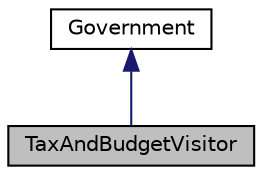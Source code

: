 digraph "TaxAndBudgetVisitor"
{
 // LATEX_PDF_SIZE
  edge [fontname="Helvetica",fontsize="10",labelfontname="Helvetica",labelfontsize="10"];
  node [fontname="Helvetica",fontsize="10",shape=record];
  Node1 [label="TaxAndBudgetVisitor",height=0.2,width=0.4,color="black", fillcolor="grey75", style="filled", fontcolor="black",tooltip=" "];
  Node2 -> Node1 [dir="back",color="midnightblue",fontsize="10",style="solid",fontname="Helvetica"];
  Node2 [label="Government",height=0.2,width=0.4,color="black", fillcolor="white", style="filled",URL="$classGovernment.html",tooltip="Represents a government entity responsible for managing taxes and budgets for cities."];
}
